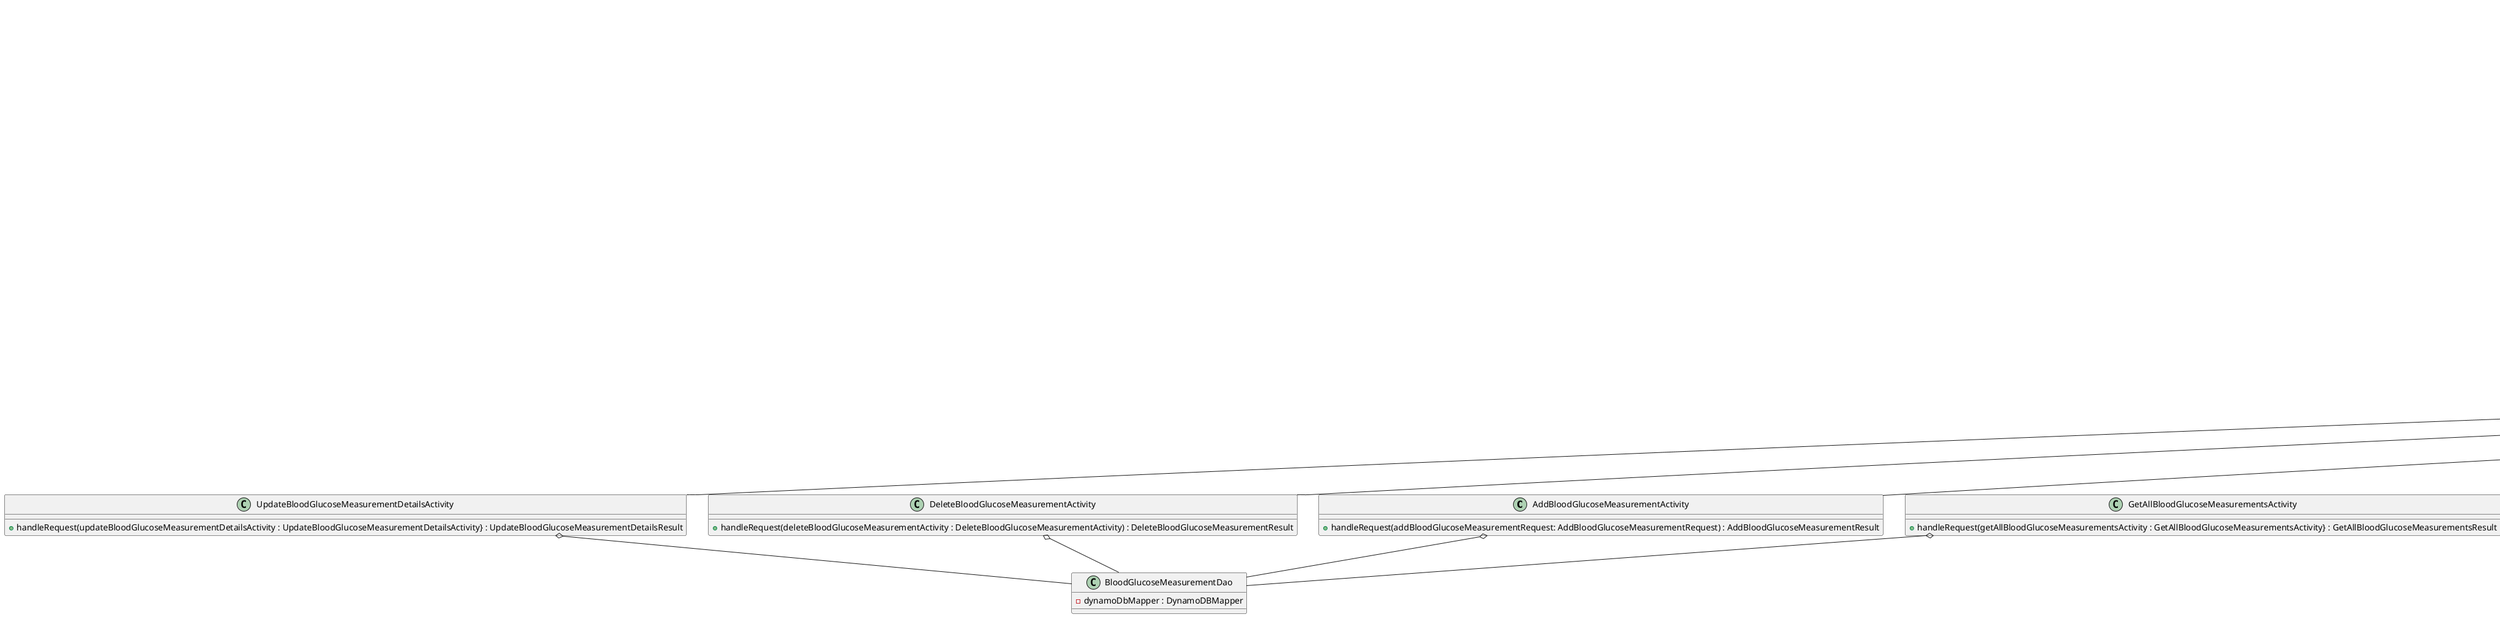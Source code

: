 @startuml
class AddBloodGlucoseMeasurementActivity {
+handleRequest(addBloodGlucoseMeasurementRequest: AddBloodGlucoseMeasurementRequest) : AddBloodGlucoseMeasurementResult
}
class AddMedicationActivity {
+handleRequest(addMedicationRequest : AddMedicationRequest) : AddMedicationResult
}
class AddNotificationActivity {
+handleRequest(addNotificationActivity : AddNotificationActivity) : AddNotificationResult
}
class AddVitalSignsRequestActivity {
+handleRequest(addVitalSignsRequestActivity : AddVitalSignsRequestActivity) : AddVitalSignsRequestResult
}
class DeleteBloodGlucoseMeasurementActivity {
+handleRequest(deleteBloodGlucoseMeasurementActivity : DeleteBloodGlucoseMeasurementActivity) : DeleteBloodGlucoseMeasurementResult
}
class DeleteMedicationActivity {
+handleRequest(deleteMedicationActivity : DeleteMedicationActivity) : DeleteMedicationResult
}
class DeleteNotificationActivity {
+handleRequest(DeleteNotificationActivity : DeleteNotificationActivity} : DeleteNotificationResult
}
class DeleteVitalSignsActivity {
+handleRequest(deleteVitalSignsActivity : DeleteVitalSignsActivity} : DeleteVitalSignsResult
}
class GetAllBloodGlucoseMeasurementsActivity {
+handleRequest(getAllBloodGlucoseMeasurementsActivity : GetAllBloodGlucoseMeasurementsActivity} : GetAllBloodGlucoseMeasurementsResult
}
class GetAllMedicationsActivity {
+handleRequest(getAllMedicationsActivity : GetAllMedicationsActivity} : GetAllMedicationsResult
}
class GetAllNotificationsActivity {
+handleRequest(getAllNotificationsActivity : GetAllNotificationsActivity} : GetAllNotificationsResult
}
class GetAllVitalSignsActivity {
+handleRequest(getAllVitalSignsActivity : GetAllVitalSignsActivity} : GetAllVitalSignsResult
}
class RetrieveAllUpcomingNotificationsActivity {
+handleRequest(retrieveAllUpcomingNotificationsActivity : RetrieveAllUpcomingNotificationsActivity} : RetrieveAllUpcomingNotificationsResult
}
class RetrieveMedicationsByStatusActivity {
+handleRequest(retrieveMedicationsByStatusActivity : RetrieveMedicationsByStatusActivity} : RetrieveMedicationsByStatusResult
}
class RetrieveNotificationsByReminderTypeActivity {
+handleRequest(retrieveNotificationsByReminderTypeActivity  : RetrieveNotificationsByReminderTypeActivity} : RetrieveNotificationsByReminderTypeResult
}
class UpdateBloodGlucoseMeasurementDetailsActivity {
+handleRequest(updateBloodGlucoseMeasurementDetailsActivity : UpdateBloodGlucoseMeasurementDetailsActivity} : UpdateBloodGlucoseMeasurementDetailsResult
}
class UpdateMedicationDetailsActivity {
+handleRequest(updateMedicationDetailsActivity : UpdateMedicationDetailsActivity} : UpdateMedicationDetailsResult
}
class UpdateNotificationDetailsActivity {
+handleRequest(updateNotificationDetailsActivity : UpdateNotificationDetailsActivity} : UpdateNotificationDetailsResult
}
class UpdateVitalSignsDetailsActivity {
+handleRequest(updateVitalSignsDetailsActivity : UpdateVitalSignsDetailsActivity} : UpdateVitalSignsDetailsResult
}

class BloodGlucoseMeasurementDao {
-dynamoDbMapper : DynamoDBMapper
}
class MedicationDao {
-dynamoDbMapper : DynamoDBMapper
}
class NotificationDao {
-dynamoDbMapper : DynamoDBMapper
}
class VitalSignsDao {
-dynamoDbMapper : DynamoDBMapper
}

AddBloodGlucoseMeasurementActivity o-- BloodGlucoseMeasurementDao
AddMedicationActivity o-- MedicationDao
AddNotificationActivity o-- NotificationDao
AddVitalSignsRequestActivity o-- VitalSignsDao
DeleteBloodGlucoseMeasurementActivity o-- BloodGlucoseMeasurementDao
DeleteMedicationActivity o-- MedicationDao
DeleteNotificationActivity o-- NotificationDao
DeleteVitalSignsActivity o-- VitalSignsDao
GetAllBloodGlucoseMeasurementsActivity o-- BloodGlucoseMeasurementDao
GetAllMedicationsActivity o-- MedicationDao
GetAllNotificationsActivity o-- NotificationDao
GetAllVitalSignsActivity o-- VitalSignsDao
UpdateBloodGlucoseMeasurementDetailsActivity o-- BloodGlucoseMeasurementDao
UpdateMedicationDetailsActivity o-- MedicationDao
UpdateNotificationDetailsActivity o-- NotificationDao
UpdateVitalSignsDetailsActivity o-- VitalSignsDao
RetrieveNotificationsByReminderTypeActivity o-- NotificationDao
RetrieveAllUpcomingNotificationsActivity o-- NotificationDao
RetrieveMedicationsByStatusActivity o-- MedicationDao


class LambdaActivityRunner<TRequest, TResult> {
+ServiceComponent service
+LambdaResponse runActivity(Supplier<TRequest> requestSupplier, BiFunction<TRequest, ServiceComponent, TResult> handleRequest)
-ServiceComponent getService()
}

class DaggerServiceComponent {
+ServiceComponent create()
}
class ServiceComponent {
+AddBloodGlucoseMeasurementActivity provideAddBloodGlucoseMeasurementActivity()
+AddMedicationActivity provideAddMedicationActivity()
+AddNotificationActivity provideAddNotificationActivity()
+AddVitalSignsRequestActivity provideAddVitalSignsRequestActivity()
+DeleteBloodGlucoseMeasurementActivity provideDeleteBloodGlucoseMeasurementActivity()
+DeleteMedicationActivity provideDeleteMedicationActivity()
+DeleteNotificationActivity provideDeleteNotificationActivity()
+DeleteVitalSignsActivity provideDeleteVitalSignsActivity()
+GetAllBloodGlucoseMeasurementsActivity provideGetAllBloodGlucoseMeasurementsActivity()
+GetAllMedicationsActivity provideGetAllMedicationsActivity()
+GetAllNotificationsActivity provideGetAllNotificationsActivity()
+GetAllVitalSignsActivity provideGetAllVitalSignsActivity()
+UpdateNotificationDetailsActivity provideUpdateNotificationDetailsActivity()
+UpdateMedicationDetailsActivity provideUpdateMedicationDetailsActivity()
+RetrieveMedicationsByStatusActivity provideRetrieveMedicationsByStatusActivity()
+RetrieveAllUpcomingNotificationsActivity provideRetrieveAllUpcomingNotificationsActivity()
+RetrieveNotificationsByReminderTypeActivity provideRetrieveNotificationsByReminderTypeActivity()
+UpdateBloodGlucoseMeasurementDetailsActivity provideUpdateBloodGlucoseMeasurementDetailsActivity()
+UpdateVitalSignsDetailsActivity provideUpdateVitalSignsDetailsActivity()
}

class DaoModule {
+provideDynamoDBMapper() : DynamoDBMapper
}
class MetricsModule {
+provideCloudWatch() : AmazonCloudWatch
}

LambdaActivityRunner o-- DaggerServiceComponent : uses
LambdaActivityRunner o-- ServiceComponent : depends on
DaggerServiceComponent ..|> ServiceComponent : creates

ServiceComponent o-- AddBloodGlucoseMeasurementActivity
ServiceComponent o-- AddMedicationActivity
ServiceComponent o-- AddNotificationActivity
ServiceComponent o-- AddVitalSignsRequestActivity
ServiceComponent o-- DeleteBloodGlucoseMeasurementActivity
ServiceComponent o-- DeleteMedicationActivity
ServiceComponent o-- DeleteNotificationActivity
ServiceComponent o-- DeleteVitalSignsActivity
ServiceComponent o-- GetAllBloodGlucoseMeasurementsActivity
ServiceComponent o-- GetAllMedicationsActivity
ServiceComponent o-- GetAllNotificationsActivity
ServiceComponent o-- GetAllVitalSignsActivity
ServiceComponent o-- UpdateNotificationDetailsActivity
ServiceComponent o-- UpdateMedicationDetailsActivity
ServiceComponent o-- RetrieveMedicationsByStatusActivity
ServiceComponent o-- RetrieveAllUpcomingNotificationsActivity
ServiceComponent o-- RetrieveNotificationsByReminderTypeActivity
ServiceComponent o-- UpdateBloodGlucoseMeasurementDetailsActivity
ServiceComponent o-- UpdateVitalSignsDetailsActivity

DaoModule ..|> ServiceComponent : provides
MetricsModule ..|> ServiceComponent : provides
@enduml
